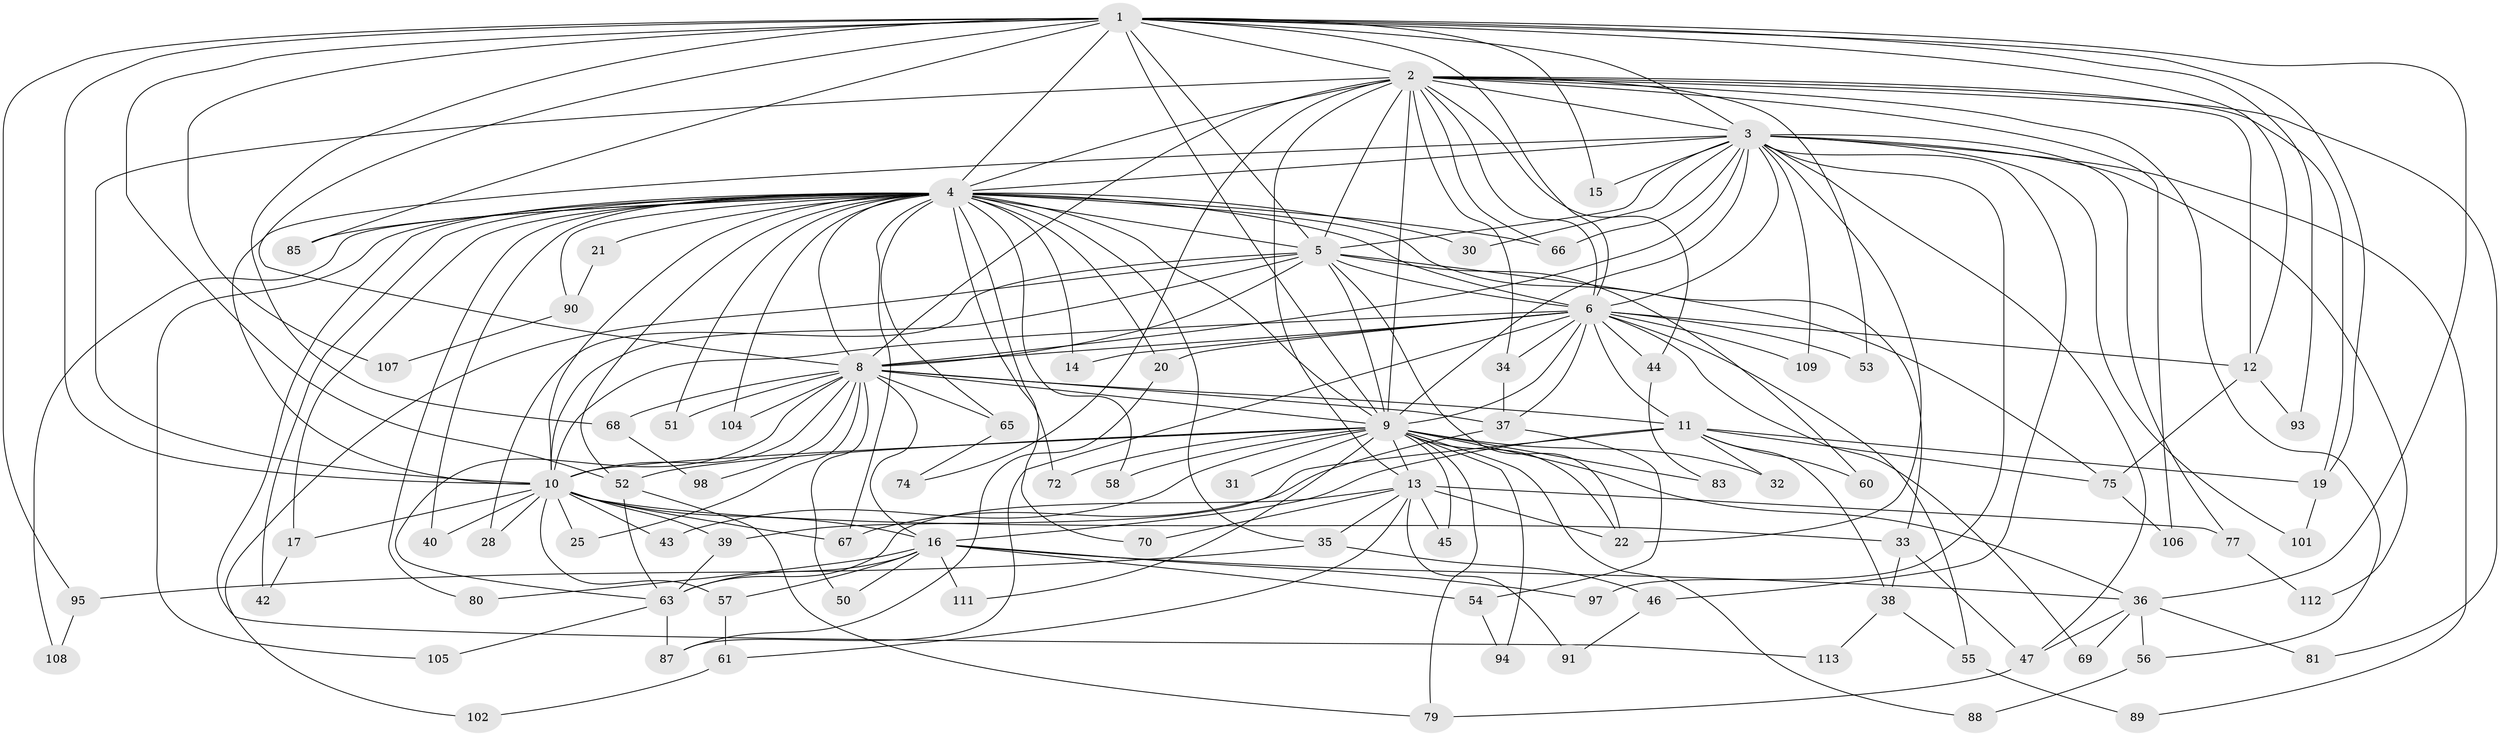 // original degree distribution, {19: 0.034782608695652174, 23: 0.008695652173913044, 22: 0.02608695652173913, 15: 0.008695652173913044, 29: 0.008695652173913044, 10: 0.017391304347826087, 3: 0.2608695652173913, 2: 0.5217391304347826, 11: 0.008695652173913044, 4: 0.06086956521739131, 9: 0.008695652173913044, 7: 0.008695652173913044, 5: 0.017391304347826087, 6: 0.008695652173913044}
// Generated by graph-tools (version 1.1) at 2025/11/02/27/25 16:11:02]
// undirected, 87 vertices, 207 edges
graph export_dot {
graph [start="1"]
  node [color=gray90,style=filled];
  1 [super="+76"];
  2 [super="+18"];
  3 [super="+26"];
  4 [super="+7"];
  5 [super="+27"];
  6 [super="+41"];
  8 [super="+49"];
  9 [super="+23"];
  10 [super="+24"];
  11 [super="+48"];
  12 [super="+29"];
  13 [super="+82"];
  14;
  15;
  16 [super="+71"];
  17 [super="+110"];
  19 [super="+92"];
  20;
  21;
  22 [super="+64"];
  25;
  28;
  30;
  31;
  32;
  33;
  34;
  35 [super="+59"];
  36;
  37 [super="+96"];
  38;
  39 [super="+115"];
  40;
  42 [super="+73"];
  43;
  44;
  45;
  46;
  47 [super="+62"];
  50;
  51;
  52 [super="+78"];
  53;
  54;
  55;
  56;
  57;
  58;
  60;
  61;
  63 [super="+103"];
  65;
  66 [super="+114"];
  67 [super="+99"];
  68;
  69;
  70;
  72;
  74;
  75 [super="+84"];
  77;
  79 [super="+86"];
  80;
  81;
  83;
  85;
  87 [super="+100"];
  88;
  89;
  90;
  91;
  93;
  94;
  95;
  97;
  98;
  101;
  102;
  104;
  105;
  106;
  107;
  108;
  109;
  111;
  112;
  113;
  1 -- 2;
  1 -- 3;
  1 -- 4 [weight=2];
  1 -- 5;
  1 -- 6;
  1 -- 8;
  1 -- 9;
  1 -- 10;
  1 -- 15;
  1 -- 36;
  1 -- 68;
  1 -- 85;
  1 -- 93;
  1 -- 95;
  1 -- 107;
  1 -- 52;
  1 -- 12;
  1 -- 19;
  2 -- 3 [weight=2];
  2 -- 4 [weight=3];
  2 -- 5;
  2 -- 6;
  2 -- 8;
  2 -- 9 [weight=2];
  2 -- 10 [weight=2];
  2 -- 12;
  2 -- 13;
  2 -- 19;
  2 -- 34;
  2 -- 44;
  2 -- 53;
  2 -- 56;
  2 -- 74;
  2 -- 81;
  2 -- 106;
  2 -- 66;
  3 -- 4 [weight=2];
  3 -- 5;
  3 -- 6;
  3 -- 8;
  3 -- 9;
  3 -- 10;
  3 -- 15;
  3 -- 22;
  3 -- 30;
  3 -- 46;
  3 -- 47;
  3 -- 66;
  3 -- 77;
  3 -- 89;
  3 -- 97;
  3 -- 101;
  3 -- 109;
  3 -- 112;
  4 -- 5 [weight=2];
  4 -- 6 [weight=3];
  4 -- 8 [weight=2];
  4 -- 9 [weight=2];
  4 -- 10 [weight=2];
  4 -- 20;
  4 -- 21 [weight=2];
  4 -- 30;
  4 -- 42 [weight=2];
  4 -- 51;
  4 -- 52;
  4 -- 58;
  4 -- 67;
  4 -- 104;
  4 -- 105;
  4 -- 65;
  4 -- 66;
  4 -- 70;
  4 -- 72;
  4 -- 14;
  4 -- 80;
  4 -- 17;
  4 -- 85;
  4 -- 90;
  4 -- 33;
  4 -- 35;
  4 -- 40;
  4 -- 108;
  4 -- 113;
  5 -- 6;
  5 -- 8 [weight=2];
  5 -- 9;
  5 -- 10;
  5 -- 28;
  5 -- 60;
  5 -- 75;
  5 -- 102;
  5 -- 22;
  6 -- 8;
  6 -- 9;
  6 -- 10;
  6 -- 11;
  6 -- 12;
  6 -- 14;
  6 -- 20;
  6 -- 34;
  6 -- 37;
  6 -- 44;
  6 -- 53;
  6 -- 55;
  6 -- 69;
  6 -- 87;
  6 -- 109;
  8 -- 9;
  8 -- 10;
  8 -- 11 [weight=2];
  8 -- 16;
  8 -- 25;
  8 -- 37;
  8 -- 50;
  8 -- 51;
  8 -- 63;
  8 -- 65;
  8 -- 68;
  8 -- 98;
  8 -- 104;
  9 -- 10;
  9 -- 13;
  9 -- 22;
  9 -- 31 [weight=2];
  9 -- 43;
  9 -- 45;
  9 -- 52;
  9 -- 58;
  9 -- 94;
  9 -- 32;
  9 -- 36;
  9 -- 72;
  9 -- 111;
  9 -- 83;
  9 -- 88;
  9 -- 79;
  10 -- 16;
  10 -- 25;
  10 -- 28;
  10 -- 33;
  10 -- 39;
  10 -- 40;
  10 -- 57;
  10 -- 67;
  10 -- 17;
  10 -- 43;
  11 -- 19;
  11 -- 32;
  11 -- 38;
  11 -- 39;
  11 -- 60;
  11 -- 16;
  11 -- 75;
  12 -- 75;
  12 -- 93;
  13 -- 45;
  13 -- 61;
  13 -- 63;
  13 -- 70;
  13 -- 77;
  13 -- 91;
  13 -- 22;
  13 -- 35;
  16 -- 50;
  16 -- 54;
  16 -- 57;
  16 -- 80;
  16 -- 97;
  16 -- 111;
  16 -- 36;
  16 -- 63;
  17 -- 42;
  19 -- 101;
  20 -- 87;
  21 -- 90;
  33 -- 38;
  33 -- 47;
  34 -- 37;
  35 -- 46;
  35 -- 95;
  36 -- 56;
  36 -- 69;
  36 -- 81;
  36 -- 47;
  37 -- 54;
  37 -- 67;
  38 -- 55;
  38 -- 113;
  39 -- 63;
  44 -- 83;
  46 -- 91;
  47 -- 79;
  52 -- 79;
  52 -- 63;
  54 -- 94;
  55 -- 89;
  56 -- 88;
  57 -- 61;
  61 -- 102;
  63 -- 87;
  63 -- 105;
  65 -- 74;
  68 -- 98;
  75 -- 106;
  77 -- 112;
  90 -- 107;
  95 -- 108;
}
